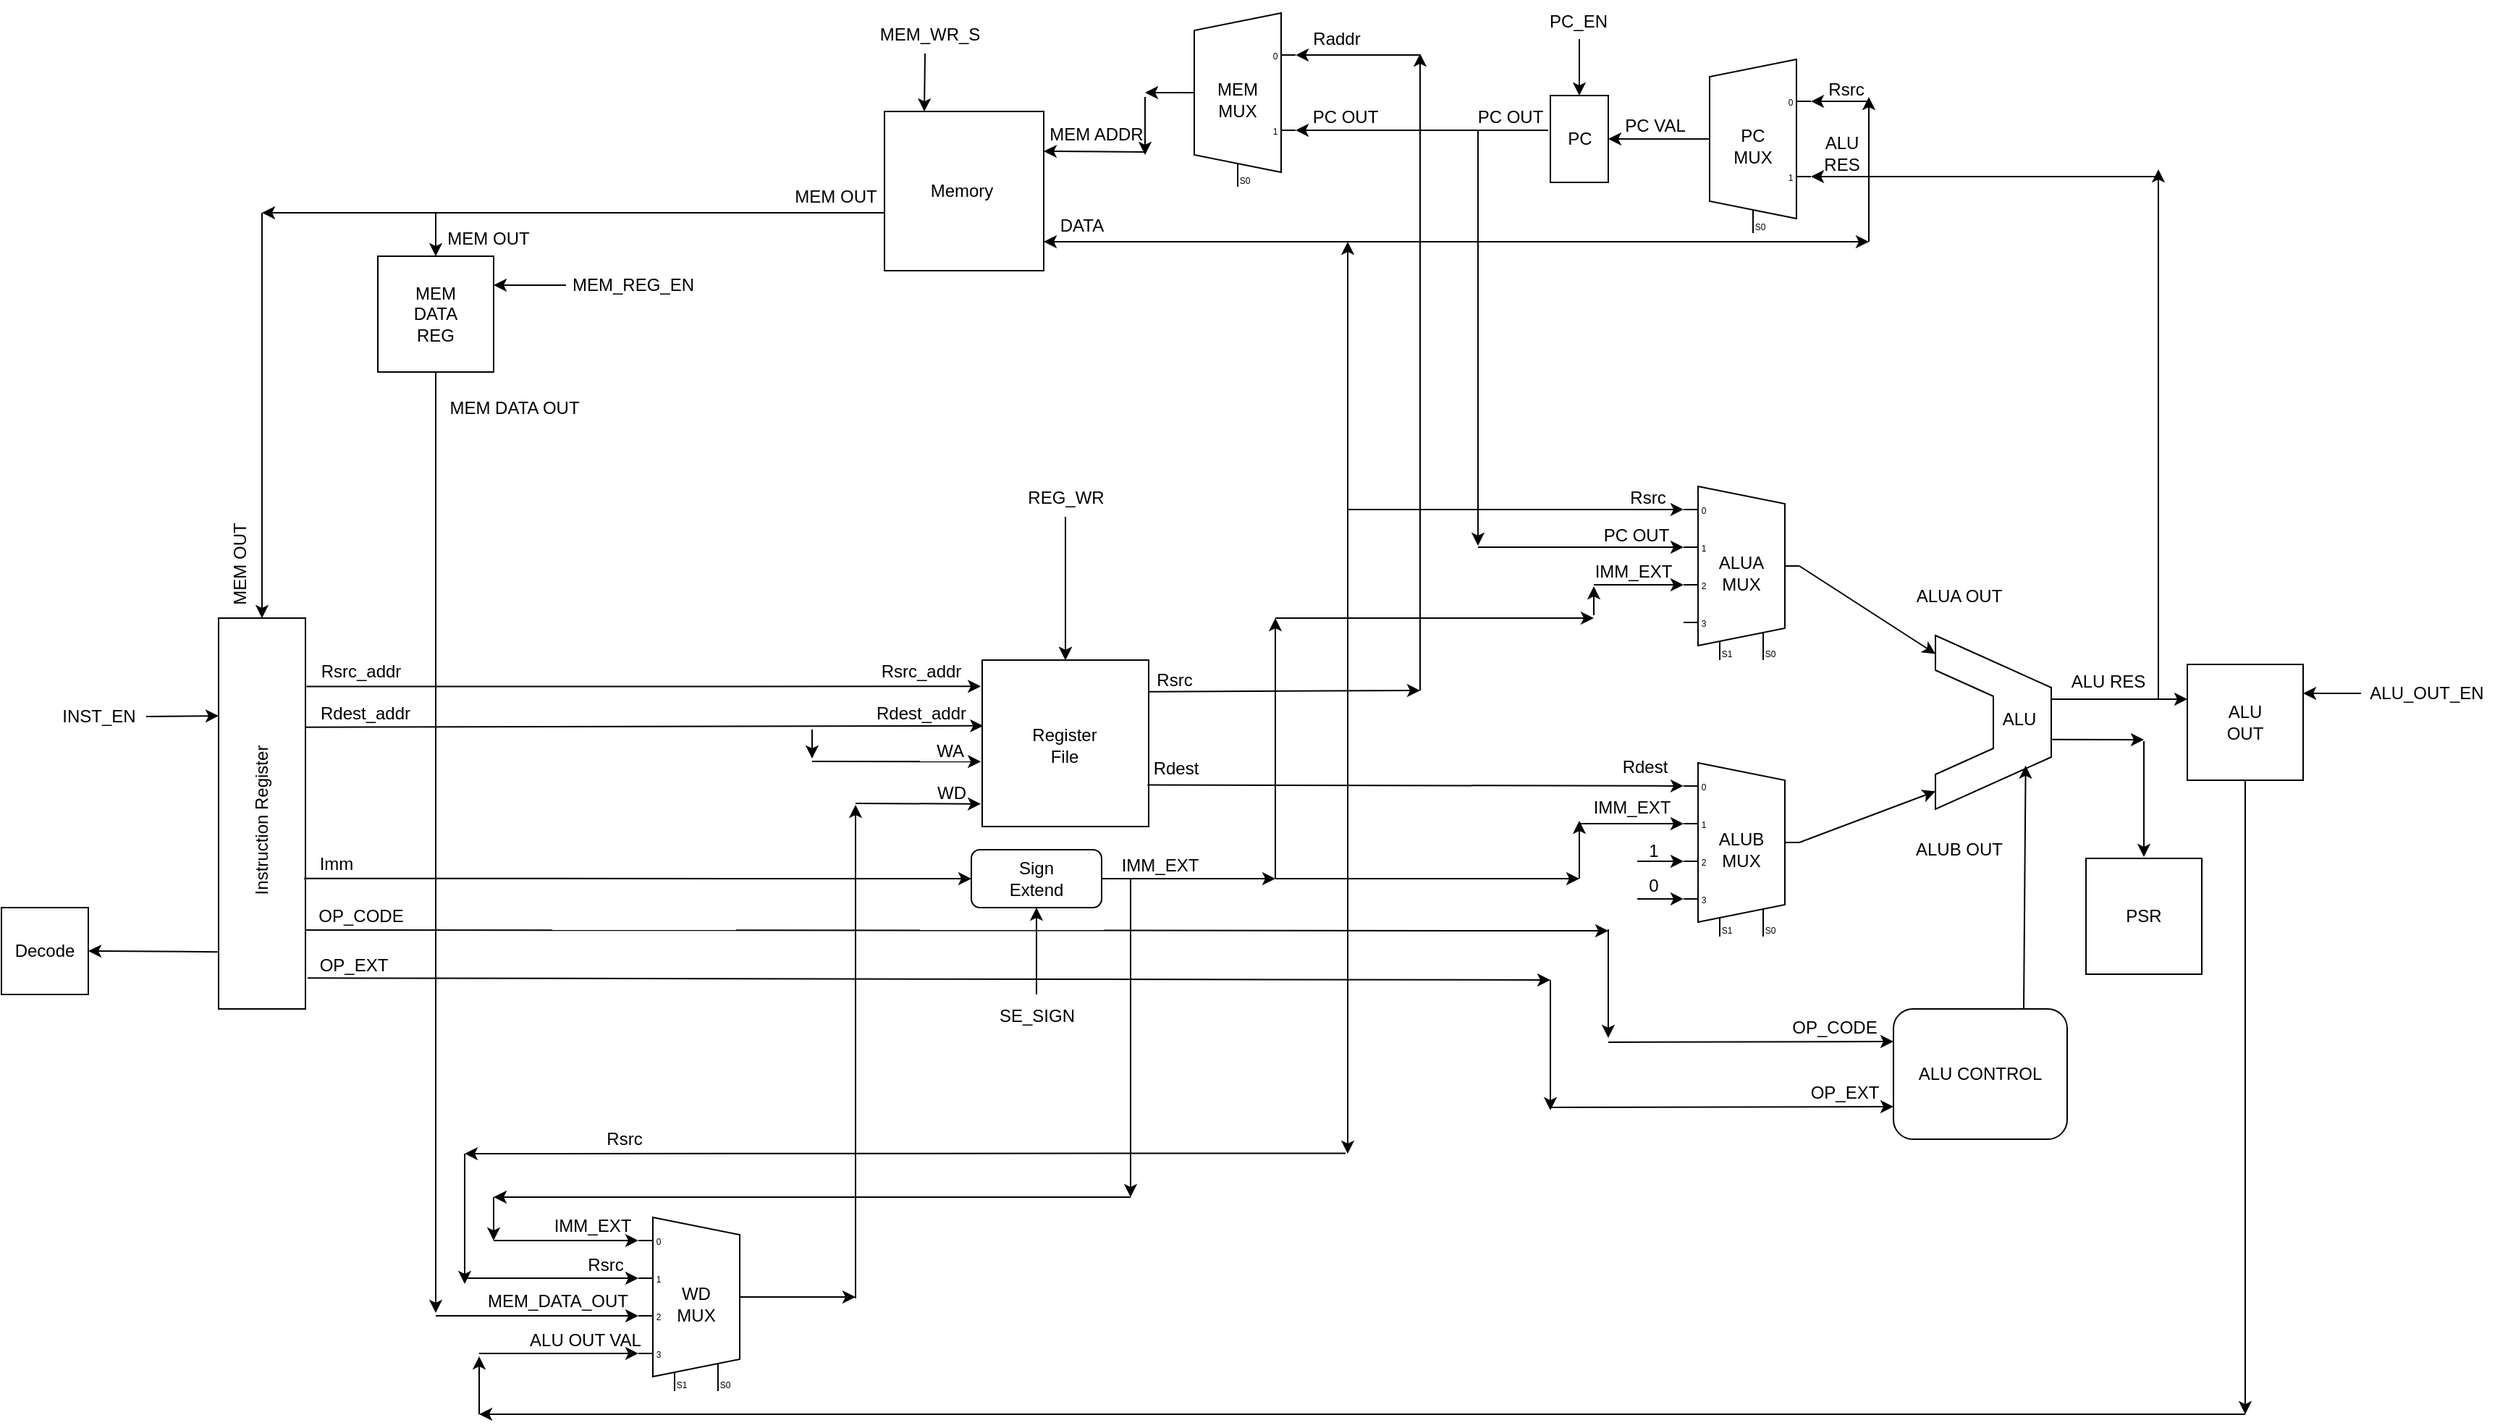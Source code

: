 <mxfile version="24.8.6">
  <diagram name="Page-1" id="LI1cqc4f5GoJ5b9z3YXY">
    <mxGraphModel dx="2140" dy="620" grid="1" gridSize="10" guides="1" tooltips="1" connect="1" arrows="1" fold="1" page="1" pageScale="1" pageWidth="850" pageHeight="1100" math="0" shadow="0">
      <root>
        <mxCell id="0" />
        <mxCell id="1" parent="0" />
        <mxCell id="9z99N92EfXgimf6kSds7-51" value="" style="group" parent="1" vertex="1" connectable="0">
          <mxGeometry x="1012" y="502" width="80" height="120" as="geometry" />
        </mxCell>
        <mxCell id="K2oi60XM3H0Ri219pjTM-1" value="" style="group" parent="9z99N92EfXgimf6kSds7-51" vertex="1" connectable="0">
          <mxGeometry x="44" width="80" height="120" as="geometry" />
        </mxCell>
        <mxCell id="9z99N92EfXgimf6kSds7-6" value="" style="shape=stencil(tZXRjoIwEEW/pq+bQsPq6wb1PyqOS2NtSdvV3b93oGCs0I0IJISkc7mHIb1DCcttySsgKS0J25A0TSjFO66vT2tuKyicL164EXwvwSvWGX2Cqzi4liFUCUa4WmVbQr/wmfpieaGVQojQygbKg44wLhR66a+Hta//C1YV8s/gwLRNNtXd68yPbAFqskSnIbPre95OZ6KGvSaL7NQ81ORNJsuxEgsxy/e8OH0b/aMOfVdUO2oDA8JdFlL6AYt9YMXruesJnXzWF/h/moawnVsK9eC+/wxaP5sKWI0FPGWMTvOvx9qz0P+ZTfOzsf7Q/sL+FVLbaHKwHgkPHguDmWs8vcQ2VX+ONIUb);whiteSpace=wrap;html=1;" parent="K2oi60XM3H0Ri219pjTM-1" vertex="1">
          <mxGeometry width="80" height="120" as="geometry" />
        </mxCell>
        <mxCell id="9z99N92EfXgimf6kSds7-7" value="ALU" style="text;strokeColor=none;align=center;fillColor=none;html=1;verticalAlign=middle;whiteSpace=wrap;rounded=0;" parent="K2oi60XM3H0Ri219pjTM-1" vertex="1">
          <mxGeometry x="43" y="43" width="30" height="30" as="geometry" />
        </mxCell>
        <mxCell id="9H-k_ZPfXgQ5hOs1PysZ-1" value="" style="whiteSpace=wrap;html=1;aspect=fixed;" parent="1" vertex="1">
          <mxGeometry x="330" y="140" width="110" height="110" as="geometry" />
        </mxCell>
        <mxCell id="9H-k_ZPfXgQ5hOs1PysZ-2" value="&lt;div&gt;Memory&lt;/div&gt;" style="text;html=1;align=center;verticalAlign=middle;resizable=0;points=[];autosize=1;strokeColor=none;fillColor=none;" parent="1" vertex="1">
          <mxGeometry x="347.5" y="180" width="70" height="30" as="geometry" />
        </mxCell>
        <mxCell id="9H-k_ZPfXgQ5hOs1PysZ-5" value="ALUA&lt;br&gt;MUX" style="shadow=0;dashed=0;align=center;html=1;strokeWidth=1;shape=mxgraph.electrical.abstract.mux2;whiteSpace=wrap;selectorPins=2;" parent="1" vertex="1">
          <mxGeometry x="882" y="399" width="80" height="120" as="geometry" />
        </mxCell>
        <mxCell id="9H-k_ZPfXgQ5hOs1PysZ-6" value="ALUB&lt;br&gt;&lt;div&gt;MUX&lt;/div&gt;" style="shadow=0;dashed=0;align=center;html=1;strokeWidth=1;shape=mxgraph.electrical.abstract.mux2;whiteSpace=wrap;selectorPins=2;" parent="1" vertex="1">
          <mxGeometry x="882" y="590" width="80" height="120" as="geometry" />
        </mxCell>
        <mxCell id="9H-k_ZPfXgQ5hOs1PysZ-8" value="" style="endArrow=classic;html=1;rounded=0;entryX=0;entryY=0.108;entryDx=0;entryDy=3;entryPerimeter=0;" parent="1" target="9H-k_ZPfXgQ5hOs1PysZ-5" edge="1">
          <mxGeometry width="50" height="50" relative="1" as="geometry">
            <mxPoint x="650" y="415" as="sourcePoint" />
            <mxPoint x="872" y="428" as="targetPoint" />
          </mxGeometry>
        </mxCell>
        <mxCell id="9H-k_ZPfXgQ5hOs1PysZ-9" value="" style="endArrow=classic;html=1;rounded=0;entryX=0;entryY=0.325;entryDx=0;entryDy=3;entryPerimeter=0;" parent="1" target="9H-k_ZPfXgQ5hOs1PysZ-5" edge="1">
          <mxGeometry width="50" height="50" relative="1" as="geometry">
            <mxPoint x="740" y="441" as="sourcePoint" />
            <mxPoint x="882" y="479" as="targetPoint" />
          </mxGeometry>
        </mxCell>
        <mxCell id="9H-k_ZPfXgQ5hOs1PysZ-18" value="" style="endArrow=classic;html=1;rounded=0;entryX=0;entryY=0.542;entryDx=0;entryDy=3;entryPerimeter=0;" parent="1" target="9H-k_ZPfXgQ5hOs1PysZ-6" edge="1">
          <mxGeometry width="50" height="50" relative="1" as="geometry">
            <mxPoint x="850" y="658" as="sourcePoint" />
            <mxPoint x="854" y="659.87" as="targetPoint" />
          </mxGeometry>
        </mxCell>
        <mxCell id="9H-k_ZPfXgQ5hOs1PysZ-19" value="Rsrc" style="text;html=1;align=center;verticalAlign=middle;resizable=0;points=[];autosize=1;strokeColor=none;fillColor=none;" parent="1" vertex="1">
          <mxGeometry x="832" y="392" width="50" height="30" as="geometry" />
        </mxCell>
        <mxCell id="9H-k_ZPfXgQ5hOs1PysZ-20" value="PC OUT" style="text;html=1;align=center;verticalAlign=middle;resizable=0;points=[];autosize=1;strokeColor=none;fillColor=none;" parent="1" vertex="1">
          <mxGeometry x="814" y="418" width="70" height="30" as="geometry" />
        </mxCell>
        <mxCell id="9H-k_ZPfXgQ5hOs1PysZ-23" value="1" style="text;html=1;align=center;verticalAlign=middle;resizable=0;points=[];autosize=1;strokeColor=none;fillColor=none;" parent="1" vertex="1">
          <mxGeometry x="846" y="636" width="30" height="30" as="geometry" />
        </mxCell>
        <mxCell id="9H-k_ZPfXgQ5hOs1PysZ-24" value="" style="endArrow=classic;html=1;rounded=0;exitX=1;exitY=0.5;exitDx=0;exitDy=-5;exitPerimeter=0;entryX=0;entryY=0.106;entryDx=0;entryDy=0;entryPerimeter=0;" parent="1" source="9H-k_ZPfXgQ5hOs1PysZ-5" target="9z99N92EfXgimf6kSds7-6" edge="1">
          <mxGeometry width="50" height="50" relative="1" as="geometry">
            <mxPoint x="1022" y="550" as="sourcePoint" />
            <mxPoint x="1072" y="500" as="targetPoint" />
          </mxGeometry>
        </mxCell>
        <mxCell id="9H-k_ZPfXgQ5hOs1PysZ-25" value="" style="endArrow=classic;html=1;rounded=0;exitX=1;exitY=0.5;exitDx=0;exitDy=-5;exitPerimeter=0;entryX=0;entryY=0.897;entryDx=0;entryDy=0;entryPerimeter=0;" parent="1" source="9H-k_ZPfXgQ5hOs1PysZ-6" target="9z99N92EfXgimf6kSds7-6" edge="1">
          <mxGeometry width="50" height="50" relative="1" as="geometry">
            <mxPoint x="1052" y="570" as="sourcePoint" />
            <mxPoint x="1102" y="520" as="targetPoint" />
          </mxGeometry>
        </mxCell>
        <mxCell id="9H-k_ZPfXgQ5hOs1PysZ-26" value="ALUA OUT" style="text;html=1;align=center;verticalAlign=middle;resizable=0;points=[];autosize=1;strokeColor=none;fillColor=none;rotation=0;" parent="1" vertex="1">
          <mxGeometry x="1032" y="460" width="80" height="30" as="geometry" />
        </mxCell>
        <mxCell id="9H-k_ZPfXgQ5hOs1PysZ-27" value="ALUB OUT" style="text;html=1;align=center;verticalAlign=middle;resizable=0;points=[];autosize=1;strokeColor=none;fillColor=none;rotation=0;" parent="1" vertex="1">
          <mxGeometry x="1032" y="635" width="80" height="30" as="geometry" />
        </mxCell>
        <mxCell id="9H-k_ZPfXgQ5hOs1PysZ-36" value="" style="endArrow=classic;html=1;rounded=0;exitX=1;exitY=0.5;exitDx=0;exitDy=0;entryX=0;entryY=0.5;entryDx=0;entryDy=0;" parent="1" edge="1">
          <mxGeometry width="50" height="50" relative="1" as="geometry">
            <mxPoint x="1136" y="546" as="sourcePoint" />
            <mxPoint x="1230" y="546" as="targetPoint" />
          </mxGeometry>
        </mxCell>
        <mxCell id="9H-k_ZPfXgQ5hOs1PysZ-43" value="" style="endArrow=classic;html=1;rounded=0;exitX=0;exitY=0.636;exitDx=0;exitDy=0;exitPerimeter=0;" parent="1" source="9H-k_ZPfXgQ5hOs1PysZ-1" edge="1">
          <mxGeometry width="50" height="50" relative="1" as="geometry">
            <mxPoint x="430" y="430" as="sourcePoint" />
            <mxPoint x="-100" y="210" as="targetPoint" />
          </mxGeometry>
        </mxCell>
        <mxCell id="9H-k_ZPfXgQ5hOs1PysZ-47" value="MEM OUT" style="text;html=1;align=center;verticalAlign=middle;resizable=0;points=[];autosize=1;strokeColor=none;fillColor=none;" parent="1" vertex="1">
          <mxGeometry x="256" y="184" width="80" height="30" as="geometry" />
        </mxCell>
        <mxCell id="9H-k_ZPfXgQ5hOs1PysZ-69" value="" style="endArrow=classic;html=1;rounded=0;entryX=1;entryY=0.5;entryDx=0;entryDy=0;" parent="1" edge="1">
          <mxGeometry width="50" height="50" relative="1" as="geometry">
            <mxPoint x="650" y="230" as="sourcePoint" />
            <mxPoint x="440" y="230" as="targetPoint" />
          </mxGeometry>
        </mxCell>
        <mxCell id="9H-k_ZPfXgQ5hOs1PysZ-71" value="&lt;div&gt;DATA&lt;/div&gt;" style="text;html=1;align=center;verticalAlign=middle;resizable=0;points=[];autosize=1;strokeColor=none;fillColor=none;" parent="1" vertex="1">
          <mxGeometry x="441" y="204" width="50" height="30" as="geometry" />
        </mxCell>
        <mxCell id="9H-k_ZPfXgQ5hOs1PysZ-72" value="" style="endArrow=classic;html=1;rounded=0;" parent="1" edge="1">
          <mxGeometry width="50" height="50" relative="1" as="geometry">
            <mxPoint x="700" y="540" as="sourcePoint" />
            <mxPoint x="700" y="100" as="targetPoint" />
          </mxGeometry>
        </mxCell>
        <mxCell id="9H-k_ZPfXgQ5hOs1PysZ-79" value="Rdest" style="text;html=1;align=center;verticalAlign=middle;resizable=0;points=[];autosize=1;strokeColor=none;fillColor=none;" parent="1" vertex="1">
          <mxGeometry x="830" y="578" width="50" height="30" as="geometry" />
        </mxCell>
        <mxCell id="9H-k_ZPfXgQ5hOs1PysZ-94" value="" style="endArrow=classic;html=1;rounded=0;" parent="1" edge="1">
          <mxGeometry width="50" height="50" relative="1" as="geometry">
            <mxPoint x="650" y="540" as="sourcePoint" />
            <mxPoint x="650" y="860" as="targetPoint" />
          </mxGeometry>
        </mxCell>
        <mxCell id="9H-k_ZPfXgQ5hOs1PysZ-99" value="" style="endArrow=classic;html=1;rounded=0;" parent="1" edge="1">
          <mxGeometry width="50" height="50" relative="1" as="geometry">
            <mxPoint x="600" y="670" as="sourcePoint" />
            <mxPoint x="600" y="490" as="targetPoint" />
          </mxGeometry>
        </mxCell>
        <mxCell id="9H-k_ZPfXgQ5hOs1PysZ-101" value="IMM_EXT" style="text;html=1;align=center;verticalAlign=middle;resizable=0;points=[];autosize=1;strokeColor=none;fillColor=none;" parent="1" vertex="1">
          <mxGeometry x="807" y="443" width="80" height="30" as="geometry" />
        </mxCell>
        <mxCell id="9H-k_ZPfXgQ5hOs1PysZ-110" value="&lt;div&gt;WD&lt;/div&gt;MUX" style="shadow=0;dashed=0;align=center;html=1;strokeWidth=1;shape=mxgraph.electrical.abstract.mux2;whiteSpace=wrap;selectorPins=2;" parent="1" vertex="1">
          <mxGeometry x="160" y="904" width="80" height="120" as="geometry" />
        </mxCell>
        <mxCell id="9H-k_ZPfXgQ5hOs1PysZ-111" value="" style="whiteSpace=wrap;html=1;aspect=fixed;" parent="1" vertex="1">
          <mxGeometry x="397.5" y="519" width="115" height="115" as="geometry" />
        </mxCell>
        <mxCell id="9H-k_ZPfXgQ5hOs1PysZ-112" value="" style="endArrow=classic;html=1;rounded=0;entryX=-0.008;entryY=0.864;entryDx=0;entryDy=0;entryPerimeter=0;" parent="1" target="9H-k_ZPfXgQ5hOs1PysZ-111" edge="1">
          <mxGeometry width="50" height="50" relative="1" as="geometry">
            <mxPoint x="310" y="618" as="sourcePoint" />
            <mxPoint x="381" y="629.25" as="targetPoint" />
          </mxGeometry>
        </mxCell>
        <mxCell id="9H-k_ZPfXgQ5hOs1PysZ-113" value="" style="endArrow=classic;html=1;rounded=0;entryX=-0.008;entryY=0.158;entryDx=0;entryDy=0;entryPerimeter=0;exitX=1.011;exitY=0.175;exitDx=0;exitDy=0;exitPerimeter=0;" parent="1" source="9H-k_ZPfXgQ5hOs1PysZ-139" target="9H-k_ZPfXgQ5hOs1PysZ-111" edge="1">
          <mxGeometry width="50" height="50" relative="1" as="geometry">
            <mxPoint x="310" y="537" as="sourcePoint" />
            <mxPoint x="390" y="537.81" as="targetPoint" />
          </mxGeometry>
        </mxCell>
        <mxCell id="9H-k_ZPfXgQ5hOs1PysZ-114" value="" style="endArrow=classic;html=1;rounded=0;entryX=0.006;entryY=0.395;entryDx=0;entryDy=0;entryPerimeter=0;exitX=0.996;exitY=0.279;exitDx=0;exitDy=0;exitPerimeter=0;" parent="1" source="9H-k_ZPfXgQ5hOs1PysZ-139" target="9H-k_ZPfXgQ5hOs1PysZ-111" edge="1">
          <mxGeometry width="50" height="50" relative="1" as="geometry">
            <mxPoint x="309.5" y="564" as="sourcePoint" />
            <mxPoint x="397.5" y="564" as="targetPoint" />
          </mxGeometry>
        </mxCell>
        <mxCell id="9H-k_ZPfXgQ5hOs1PysZ-115" value="" style="endArrow=classic;html=1;rounded=0;entryX=-0.008;entryY=0.61;entryDx=0;entryDy=0;entryPerimeter=0;" parent="1" target="9H-k_ZPfXgQ5hOs1PysZ-111" edge="1">
          <mxGeometry width="50" height="50" relative="1" as="geometry">
            <mxPoint x="280" y="589" as="sourcePoint" />
            <mxPoint x="390" y="582.81" as="targetPoint" />
          </mxGeometry>
        </mxCell>
        <mxCell id="9H-k_ZPfXgQ5hOs1PysZ-116" value="Register&lt;br&gt;File" style="text;html=1;align=center;verticalAlign=middle;resizable=0;points=[];autosize=1;strokeColor=none;fillColor=none;" parent="1" vertex="1">
          <mxGeometry x="418.5" y="557.5" width="70" height="40" as="geometry" />
        </mxCell>
        <mxCell id="9H-k_ZPfXgQ5hOs1PysZ-119" value="WD" style="text;html=1;align=center;verticalAlign=middle;resizable=0;points=[];autosize=1;strokeColor=none;fillColor=none;" parent="1" vertex="1">
          <mxGeometry x="355.5" y="595.5" width="40" height="30" as="geometry" />
        </mxCell>
        <mxCell id="9H-k_ZPfXgQ5hOs1PysZ-121" value="WA" style="text;html=1;align=center;verticalAlign=middle;resizable=0;points=[];autosize=1;strokeColor=none;fillColor=none;" parent="1" vertex="1">
          <mxGeometry x="355" y="567" width="40" height="30" as="geometry" />
        </mxCell>
        <mxCell id="9H-k_ZPfXgQ5hOs1PysZ-122" value="" style="endArrow=classic;html=1;rounded=0;" parent="1" edge="1">
          <mxGeometry width="50" height="50" relative="1" as="geometry">
            <mxPoint x="310" y="960" as="sourcePoint" />
            <mxPoint x="310" y="619" as="targetPoint" />
          </mxGeometry>
        </mxCell>
        <mxCell id="9H-k_ZPfXgQ5hOs1PysZ-124" value="" style="endArrow=classic;html=1;rounded=0;exitX=1;exitY=0.5;exitDx=0;exitDy=-5;exitPerimeter=0;" parent="1" source="9H-k_ZPfXgQ5hOs1PysZ-110" edge="1">
          <mxGeometry width="50" height="50" relative="1" as="geometry">
            <mxPoint x="360" y="949" as="sourcePoint" />
            <mxPoint x="310" y="959" as="targetPoint" />
          </mxGeometry>
        </mxCell>
        <mxCell id="9H-k_ZPfXgQ5hOs1PysZ-129" value="" style="endArrow=classic;html=1;rounded=0;entryX=0;entryY=0.108;entryDx=0;entryDy=3;entryPerimeter=0;" parent="1" target="9H-k_ZPfXgQ5hOs1PysZ-110" edge="1">
          <mxGeometry width="50" height="50" relative="1" as="geometry">
            <mxPoint x="60" y="920" as="sourcePoint" />
            <mxPoint x="160" y="920" as="targetPoint" />
          </mxGeometry>
        </mxCell>
        <mxCell id="9H-k_ZPfXgQ5hOs1PysZ-130" value="" style="endArrow=classic;html=1;rounded=0;entryX=0;entryY=0.325;entryDx=0;entryDy=3;entryPerimeter=0;" parent="1" target="9H-k_ZPfXgQ5hOs1PysZ-110" edge="1">
          <mxGeometry width="50" height="50" relative="1" as="geometry">
            <mxPoint x="40" y="946" as="sourcePoint" />
            <mxPoint x="160" y="946.0" as="targetPoint" />
          </mxGeometry>
        </mxCell>
        <mxCell id="9H-k_ZPfXgQ5hOs1PysZ-132" value="IMM_EXT" style="text;html=1;align=center;verticalAlign=middle;resizable=0;points=[];autosize=1;strokeColor=none;fillColor=none;" parent="1" vertex="1">
          <mxGeometry x="88" y="895" width="80" height="30" as="geometry" />
        </mxCell>
        <mxCell id="9H-k_ZPfXgQ5hOs1PysZ-133" value="&lt;div&gt;Rsrc&lt;br&gt;&lt;/div&gt;" style="text;html=1;align=center;verticalAlign=middle;resizable=0;points=[];autosize=1;strokeColor=none;fillColor=none;" parent="1" vertex="1">
          <mxGeometry x="112" y="922" width="50" height="30" as="geometry" />
        </mxCell>
        <mxCell id="9H-k_ZPfXgQ5hOs1PysZ-136" value="" style="endArrow=classic;html=1;rounded=0;entryX=0;entryY=0.542;entryDx=0;entryDy=3;entryPerimeter=0;" parent="1" target="9H-k_ZPfXgQ5hOs1PysZ-110" edge="1">
          <mxGeometry width="50" height="50" relative="1" as="geometry">
            <mxPoint x="20" y="972" as="sourcePoint" />
            <mxPoint x="157" y="970" as="targetPoint" />
          </mxGeometry>
        </mxCell>
        <mxCell id="9H-k_ZPfXgQ5hOs1PysZ-137" value="MEM_DATA_OUT" style="text;html=1;align=center;verticalAlign=middle;resizable=0;points=[];autosize=1;strokeColor=none;fillColor=none;" parent="1" vertex="1">
          <mxGeometry x="44" y="947" width="120" height="30" as="geometry" />
        </mxCell>
        <mxCell id="9H-k_ZPfXgQ5hOs1PysZ-139" value="" style="rounded=0;whiteSpace=wrap;html=1;" parent="1" vertex="1">
          <mxGeometry x="-130" y="490" width="60" height="270" as="geometry" />
        </mxCell>
        <mxCell id="9H-k_ZPfXgQ5hOs1PysZ-141" value="&lt;div&gt;Imm&lt;/div&gt;" style="text;html=1;align=center;verticalAlign=middle;resizable=0;points=[];autosize=1;strokeColor=none;fillColor=none;" parent="1" vertex="1">
          <mxGeometry x="-74" y="645" width="50" height="30" as="geometry" />
        </mxCell>
        <mxCell id="9H-k_ZPfXgQ5hOs1PysZ-142" value="Rsrc_addr" style="text;html=1;align=center;verticalAlign=middle;resizable=0;points=[];autosize=1;strokeColor=none;fillColor=none;" parent="1" vertex="1">
          <mxGeometry x="315" y="512" width="80" height="30" as="geometry" />
        </mxCell>
        <mxCell id="9H-k_ZPfXgQ5hOs1PysZ-143" value="Rdest_addr" style="text;html=1;align=center;verticalAlign=middle;resizable=0;points=[];autosize=1;strokeColor=none;fillColor=none;" parent="1" vertex="1">
          <mxGeometry x="310" y="541" width="90" height="30" as="geometry" />
        </mxCell>
        <mxCell id="9H-k_ZPfXgQ5hOs1PysZ-144" value="Instruction Register" style="text;html=1;align=center;verticalAlign=middle;resizable=0;points=[];autosize=1;strokeColor=none;fillColor=none;rotation=-90;" parent="1" vertex="1">
          <mxGeometry x="-165" y="615" width="130" height="30" as="geometry" />
        </mxCell>
        <mxCell id="9H-k_ZPfXgQ5hOs1PysZ-145" value="Rsrc_addr" style="text;html=1;align=center;verticalAlign=middle;resizable=0;points=[];autosize=1;strokeColor=none;fillColor=none;" parent="1" vertex="1">
          <mxGeometry x="-72" y="512" width="80" height="30" as="geometry" />
        </mxCell>
        <mxCell id="9H-k_ZPfXgQ5hOs1PysZ-146" value="Rdest_addr" style="text;html=1;align=center;verticalAlign=middle;resizable=0;points=[];autosize=1;strokeColor=none;fillColor=none;" parent="1" vertex="1">
          <mxGeometry x="-74" y="541" width="90" height="30" as="geometry" />
        </mxCell>
        <mxCell id="9H-k_ZPfXgQ5hOs1PysZ-147" value="" style="endArrow=classic;html=1;rounded=0;exitX=1.002;exitY=0.19;exitDx=0;exitDy=0;exitPerimeter=0;" parent="1" source="9H-k_ZPfXgQ5hOs1PysZ-111" edge="1">
          <mxGeometry width="50" height="50" relative="1" as="geometry">
            <mxPoint x="610" y="600" as="sourcePoint" />
            <mxPoint x="700" y="540" as="targetPoint" />
          </mxGeometry>
        </mxCell>
        <mxCell id="9H-k_ZPfXgQ5hOs1PysZ-148" value="Rsrc" style="text;html=1;align=center;verticalAlign=middle;resizable=0;points=[];autosize=1;strokeColor=none;fillColor=none;" parent="1" vertex="1">
          <mxGeometry x="505" y="518" width="50" height="30" as="geometry" />
        </mxCell>
        <mxCell id="9H-k_ZPfXgQ5hOs1PysZ-149" value="" style="endArrow=classic;html=1;rounded=0;exitX=0.993;exitY=0.698;exitDx=0;exitDy=0;exitPerimeter=0;entryX=0;entryY=0.108;entryDx=0;entryDy=3;entryPerimeter=0;" parent="1" edge="1" target="9H-k_ZPfXgQ5hOs1PysZ-6">
          <mxGeometry width="50" height="50" relative="1" as="geometry">
            <mxPoint x="511.695" y="605.27" as="sourcePoint" />
            <mxPoint x="770" y="606" as="targetPoint" />
          </mxGeometry>
        </mxCell>
        <mxCell id="9H-k_ZPfXgQ5hOs1PysZ-150" value="Rdest" style="text;html=1;align=center;verticalAlign=middle;resizable=0;points=[];autosize=1;strokeColor=none;fillColor=none;" parent="1" vertex="1">
          <mxGeometry x="506" y="579" width="50" height="30" as="geometry" />
        </mxCell>
        <mxCell id="9H-k_ZPfXgQ5hOs1PysZ-151" value="Decode" style="rounded=0;whiteSpace=wrap;html=1;" parent="1" vertex="1">
          <mxGeometry x="-280" y="690" width="60" height="60" as="geometry" />
        </mxCell>
        <mxCell id="9H-k_ZPfXgQ5hOs1PysZ-152" value="" style="endArrow=classic;html=1;rounded=0;entryX=1;entryY=0.5;entryDx=0;entryDy=0;exitX=-0.01;exitY=0.854;exitDx=0;exitDy=0;exitPerimeter=0;" parent="1" source="9H-k_ZPfXgQ5hOs1PysZ-139" target="9H-k_ZPfXgQ5hOs1PysZ-151" edge="1">
          <mxGeometry width="50" height="50" relative="1" as="geometry">
            <mxPoint x="-110" y="770" as="sourcePoint" />
            <mxPoint x="-60" y="720" as="targetPoint" />
          </mxGeometry>
        </mxCell>
        <mxCell id="9H-k_ZPfXgQ5hOs1PysZ-153" value="" style="endArrow=classic;html=1;rounded=0;entryX=0.5;entryY=0;entryDx=0;entryDy=0;" parent="1" target="9H-k_ZPfXgQ5hOs1PysZ-139" edge="1">
          <mxGeometry width="50" height="50" relative="1" as="geometry">
            <mxPoint x="-100" y="210" as="sourcePoint" />
            <mxPoint x="210" y="440" as="targetPoint" />
          </mxGeometry>
        </mxCell>
        <mxCell id="9H-k_ZPfXgQ5hOs1PysZ-154" value="&lt;div&gt;MEM OUT&lt;/div&gt;" style="text;html=1;align=center;verticalAlign=middle;resizable=0;points=[];autosize=1;strokeColor=none;fillColor=none;rotation=-90;" parent="1" vertex="1">
          <mxGeometry x="-155" y="438" width="80" height="30" as="geometry" />
        </mxCell>
        <mxCell id="9H-k_ZPfXgQ5hOs1PysZ-156" value="" style="endArrow=classic;html=1;rounded=0;exitX=-0.007;exitY=0.19;exitDx=0;exitDy=0;exitPerimeter=0;" parent="1" edge="1">
          <mxGeometry width="50" height="50" relative="1" as="geometry">
            <mxPoint x="648.51" y="859.7" as="sourcePoint" />
            <mxPoint x="40" y="860" as="targetPoint" />
          </mxGeometry>
        </mxCell>
        <mxCell id="9H-k_ZPfXgQ5hOs1PysZ-157" value="Rsrc" style="text;html=1;align=center;verticalAlign=middle;resizable=0;points=[];autosize=1;strokeColor=none;fillColor=none;" parent="1" vertex="1">
          <mxGeometry x="125" y="835" width="50" height="30" as="geometry" />
        </mxCell>
        <mxCell id="9H-k_ZPfXgQ5hOs1PysZ-161" value="" style="endArrow=classic;html=1;rounded=0;" parent="1" edge="1">
          <mxGeometry width="50" height="50" relative="1" as="geometry">
            <mxPoint x="40" y="860" as="sourcePoint" />
            <mxPoint x="40" y="950" as="targetPoint" />
          </mxGeometry>
        </mxCell>
        <mxCell id="9H-k_ZPfXgQ5hOs1PysZ-164" value="" style="endArrow=classic;html=1;rounded=0;exitX=0.5;exitY=1;exitDx=0;exitDy=0;" parent="1" source="jaoWo7aulWXdVMt2YJ6s-26" edge="1">
          <mxGeometry width="50" height="50" relative="1" as="geometry">
            <mxPoint x="20" y="320" as="sourcePoint" />
            <mxPoint x="20" y="970" as="targetPoint" />
          </mxGeometry>
        </mxCell>
        <mxCell id="YOEN7R9wZq0KIIL8G6Gs-3" value="" style="endArrow=classic;html=1;rounded=0;" parent="1" edge="1">
          <mxGeometry width="50" height="50" relative="1" as="geometry">
            <mxPoint x="1270" y="1040" as="sourcePoint" />
            <mxPoint x="50" y="1040" as="targetPoint" />
          </mxGeometry>
        </mxCell>
        <mxCell id="YOEN7R9wZq0KIIL8G6Gs-5" value="" style="endArrow=classic;html=1;rounded=0;entryX=0;entryY=0.758;entryDx=0;entryDy=3;entryPerimeter=0;" parent="1" target="9H-k_ZPfXgQ5hOs1PysZ-110" edge="1">
          <mxGeometry width="50" height="50" relative="1" as="geometry">
            <mxPoint x="50" y="998" as="sourcePoint" />
            <mxPoint x="260" y="960" as="targetPoint" />
          </mxGeometry>
        </mxCell>
        <mxCell id="YOEN7R9wZq0KIIL8G6Gs-6" value="ALU OUT VAL" style="text;html=1;align=center;verticalAlign=middle;resizable=0;points=[];autosize=1;strokeColor=none;fillColor=none;" parent="1" vertex="1">
          <mxGeometry x="73" y="974" width="100" height="30" as="geometry" />
        </mxCell>
        <mxCell id="YOEN7R9wZq0KIIL8G6Gs-7" value="" style="endArrow=classic;html=1;rounded=0;" parent="1" edge="1">
          <mxGeometry width="50" height="50" relative="1" as="geometry">
            <mxPoint x="50" y="1040" as="sourcePoint" />
            <mxPoint x="50" y="1000" as="targetPoint" />
          </mxGeometry>
        </mxCell>
        <mxCell id="YOEN7R9wZq0KIIL8G6Gs-10" value="" style="endArrow=classic;html=1;rounded=0;entryX=0;entryY=0.542;entryDx=0;entryDy=3;entryPerimeter=0;" parent="1" target="9H-k_ZPfXgQ5hOs1PysZ-5" edge="1">
          <mxGeometry width="50" height="50" relative="1" as="geometry">
            <mxPoint x="820" y="467" as="sourcePoint" />
            <mxPoint x="830" y="430" as="targetPoint" />
          </mxGeometry>
        </mxCell>
        <mxCell id="YOEN7R9wZq0KIIL8G6Gs-12" value="" style="endArrow=classic;html=1;rounded=0;" parent="1" edge="1">
          <mxGeometry width="50" height="50" relative="1" as="geometry">
            <mxPoint x="600" y="490" as="sourcePoint" />
            <mxPoint x="820" y="490" as="targetPoint" />
          </mxGeometry>
        </mxCell>
        <mxCell id="YOEN7R9wZq0KIIL8G6Gs-14" value="" style="endArrow=classic;html=1;rounded=0;" parent="1" edge="1">
          <mxGeometry width="50" height="50" relative="1" as="geometry">
            <mxPoint x="820" y="488" as="sourcePoint" />
            <mxPoint x="820" y="468" as="targetPoint" />
          </mxGeometry>
        </mxCell>
        <mxCell id="YOEN7R9wZq0KIIL8G6Gs-17" value="" style="endArrow=classic;html=1;rounded=0;exitX=0.983;exitY=0.666;exitDx=0;exitDy=0;exitPerimeter=0;entryX=0;entryY=0.5;entryDx=0;entryDy=0;" parent="1" source="9H-k_ZPfXgQ5hOs1PysZ-139" target="jaoWo7aulWXdVMt2YJ6s-38" edge="1">
          <mxGeometry width="50" height="50" relative="1" as="geometry">
            <mxPoint x="451.0" y="670.0" as="sourcePoint" />
            <mxPoint x="360" y="670" as="targetPoint" />
          </mxGeometry>
        </mxCell>
        <mxCell id="YOEN7R9wZq0KIIL8G6Gs-19" value="" style="endArrow=classic;html=1;rounded=0;" parent="1" edge="1">
          <mxGeometry width="50" height="50" relative="1" as="geometry">
            <mxPoint x="60" y="890" as="sourcePoint" />
            <mxPoint x="60" y="920" as="targetPoint" />
          </mxGeometry>
        </mxCell>
        <mxCell id="YOEN7R9wZq0KIIL8G6Gs-20" value="" style="endArrow=classic;html=1;rounded=0;" parent="1" edge="1">
          <mxGeometry width="50" height="50" relative="1" as="geometry">
            <mxPoint x="500" y="890" as="sourcePoint" />
            <mxPoint x="60" y="890" as="targetPoint" />
          </mxGeometry>
        </mxCell>
        <mxCell id="YOEN7R9wZq0KIIL8G6Gs-21" value="" style="endArrow=classic;html=1;rounded=0;" parent="1" edge="1">
          <mxGeometry width="50" height="50" relative="1" as="geometry">
            <mxPoint x="500" y="670" as="sourcePoint" />
            <mxPoint x="500" y="890" as="targetPoint" />
          </mxGeometry>
        </mxCell>
        <mxCell id="YOEN7R9wZq0KIIL8G6Gs-22" value="MEM&lt;br&gt;MUX" style="shadow=0;dashed=0;align=center;html=1;strokeWidth=1;shape=mxgraph.electrical.abstract.mux2;operation=demux;whiteSpace=wrap;" parent="1" vertex="1">
          <mxGeometry x="534" y="72" width="80" height="120" as="geometry" />
        </mxCell>
        <mxCell id="YOEN7R9wZq0KIIL8G6Gs-23" value="" style="endArrow=classic;html=1;rounded=0;entryX=1;entryY=0.217;entryDx=0;entryDy=3;entryPerimeter=0;" parent="1" target="YOEN7R9wZq0KIIL8G6Gs-22" edge="1">
          <mxGeometry width="50" height="50" relative="1" as="geometry">
            <mxPoint x="700" y="101" as="sourcePoint" />
            <mxPoint x="626" y="29" as="targetPoint" />
          </mxGeometry>
        </mxCell>
        <mxCell id="YOEN7R9wZq0KIIL8G6Gs-24" value="" style="endArrow=classic;html=1;rounded=0;entryX=1;entryY=0.65;entryDx=0;entryDy=3;entryPerimeter=0;exitX=-0.039;exitY=0.3;exitDx=0;exitDy=0;exitPerimeter=0;" parent="1" source="YOEN7R9wZq0KIIL8G6Gs-42" target="YOEN7R9wZq0KIIL8G6Gs-22" edge="1">
          <mxGeometry width="50" height="50" relative="1" as="geometry">
            <mxPoint x="770" y="153" as="sourcePoint" />
            <mxPoint x="620" y="79" as="targetPoint" />
          </mxGeometry>
        </mxCell>
        <mxCell id="YOEN7R9wZq0KIIL8G6Gs-25" value="Raddr" style="text;html=1;align=center;verticalAlign=middle;resizable=0;points=[];autosize=1;strokeColor=none;fillColor=none;" parent="1" vertex="1">
          <mxGeometry x="612" y="75" width="60" height="30" as="geometry" />
        </mxCell>
        <mxCell id="YOEN7R9wZq0KIIL8G6Gs-26" value="PC OUT" style="text;html=1;align=center;verticalAlign=middle;resizable=0;points=[];autosize=1;strokeColor=none;fillColor=none;" parent="1" vertex="1">
          <mxGeometry x="613" y="129" width="70" height="30" as="geometry" />
        </mxCell>
        <mxCell id="YOEN7R9wZq0KIIL8G6Gs-39" value="PC&lt;br&gt;MUX" style="shadow=0;dashed=0;align=center;html=1;strokeWidth=1;shape=mxgraph.electrical.abstract.mux2;operation=demux;whiteSpace=wrap;" parent="1" vertex="1">
          <mxGeometry x="890" y="104" width="80" height="120" as="geometry" />
        </mxCell>
        <mxCell id="YOEN7R9wZq0KIIL8G6Gs-40" value="" style="group" parent="1" vertex="1" connectable="0">
          <mxGeometry x="790" y="129" width="40" height="60" as="geometry" />
        </mxCell>
        <mxCell id="YOEN7R9wZq0KIIL8G6Gs-41" value="" style="rounded=0;whiteSpace=wrap;html=1;" parent="YOEN7R9wZq0KIIL8G6Gs-40" vertex="1">
          <mxGeometry width="40" height="60" as="geometry" />
        </mxCell>
        <mxCell id="YOEN7R9wZq0KIIL8G6Gs-42" value="PC" style="text;html=1;align=center;verticalAlign=middle;resizable=0;points=[];autosize=1;strokeColor=none;fillColor=none;" parent="YOEN7R9wZq0KIIL8G6Gs-40" vertex="1">
          <mxGeometry y="15" width="40" height="30" as="geometry" />
        </mxCell>
        <mxCell id="YOEN7R9wZq0KIIL8G6Gs-43" value="" style="endArrow=classic;html=1;rounded=0;entryX=1;entryY=0.5;entryDx=0;entryDy=0;exitX=0;exitY=0.458;exitDx=0;exitDy=0;exitPerimeter=0;" parent="1" source="YOEN7R9wZq0KIIL8G6Gs-39" target="YOEN7R9wZq0KIIL8G6Gs-41" edge="1">
          <mxGeometry width="50" height="50" relative="1" as="geometry">
            <mxPoint x="670" y="249" as="sourcePoint" />
            <mxPoint x="720" y="199" as="targetPoint" />
          </mxGeometry>
        </mxCell>
        <mxCell id="YOEN7R9wZq0KIIL8G6Gs-44" value="PC VAL" style="text;html=1;align=center;verticalAlign=middle;resizable=0;points=[];autosize=1;strokeColor=none;fillColor=none;" parent="1" vertex="1">
          <mxGeometry x="827" y="135" width="70" height="30" as="geometry" />
        </mxCell>
        <mxCell id="YOEN7R9wZq0KIIL8G6Gs-45" value="PC OUT" style="text;html=1;align=center;verticalAlign=middle;resizable=0;points=[];autosize=1;strokeColor=none;fillColor=none;" parent="1" vertex="1">
          <mxGeometry x="727" y="129" width="70" height="30" as="geometry" />
        </mxCell>
        <mxCell id="YOEN7R9wZq0KIIL8G6Gs-46" value="" style="endArrow=classic;html=1;rounded=0;entryX=1;entryY=0.25;entryDx=0;entryDy=0;" parent="1" target="9H-k_ZPfXgQ5hOs1PysZ-1" edge="1">
          <mxGeometry width="50" height="50" relative="1" as="geometry">
            <mxPoint x="510" y="168" as="sourcePoint" />
            <mxPoint x="580" y="250" as="targetPoint" />
          </mxGeometry>
        </mxCell>
        <mxCell id="YOEN7R9wZq0KIIL8G6Gs-47" value="" style="endArrow=classic;html=1;rounded=0;" parent="1" edge="1">
          <mxGeometry width="50" height="50" relative="1" as="geometry">
            <mxPoint x="510" y="130" as="sourcePoint" />
            <mxPoint x="510" y="170" as="targetPoint" />
          </mxGeometry>
        </mxCell>
        <mxCell id="YOEN7R9wZq0KIIL8G6Gs-48" value="" style="endArrow=classic;html=1;rounded=0;exitX=0;exitY=0.458;exitDx=0;exitDy=0;exitPerimeter=0;" parent="1" source="YOEN7R9wZq0KIIL8G6Gs-22" edge="1">
          <mxGeometry width="50" height="50" relative="1" as="geometry">
            <mxPoint x="538" y="138" as="sourcePoint" />
            <mxPoint x="510" y="127" as="targetPoint" />
          </mxGeometry>
        </mxCell>
        <mxCell id="YOEN7R9wZq0KIIL8G6Gs-49" value="MEM ADDR" style="text;html=1;align=center;verticalAlign=middle;resizable=0;points=[];autosize=1;strokeColor=none;fillColor=none;" parent="1" vertex="1">
          <mxGeometry x="431" y="141" width="90" height="30" as="geometry" />
        </mxCell>
        <mxCell id="YOEN7R9wZq0KIIL8G6Gs-50" value="" style="endArrow=classic;html=1;rounded=0;" parent="1" edge="1">
          <mxGeometry width="50" height="50" relative="1" as="geometry">
            <mxPoint x="650" y="230" as="sourcePoint" />
            <mxPoint x="1010" y="230" as="targetPoint" />
          </mxGeometry>
        </mxCell>
        <mxCell id="YOEN7R9wZq0KIIL8G6Gs-51" value="" style="endArrow=classic;html=1;rounded=0;" parent="1" edge="1">
          <mxGeometry width="50" height="50" relative="1" as="geometry">
            <mxPoint x="1010" y="230" as="sourcePoint" />
            <mxPoint x="1010" y="130" as="targetPoint" />
          </mxGeometry>
        </mxCell>
        <mxCell id="YOEN7R9wZq0KIIL8G6Gs-52" value="" style="endArrow=classic;html=1;rounded=0;entryX=1;entryY=0.217;entryDx=0;entryDy=3;entryPerimeter=0;" parent="1" target="YOEN7R9wZq0KIIL8G6Gs-39" edge="1">
          <mxGeometry width="50" height="50" relative="1" as="geometry">
            <mxPoint x="1010" y="133" as="sourcePoint" />
            <mxPoint x="960" y="130" as="targetPoint" />
          </mxGeometry>
        </mxCell>
        <mxCell id="YOEN7R9wZq0KIIL8G6Gs-53" value="Rsrc" style="text;html=1;align=center;verticalAlign=middle;resizable=0;points=[];autosize=1;strokeColor=none;fillColor=none;" parent="1" vertex="1">
          <mxGeometry x="969" y="110" width="50" height="30" as="geometry" />
        </mxCell>
        <mxCell id="YOEN7R9wZq0KIIL8G6Gs-54" value="" style="endArrow=classic;html=1;rounded=0;entryX=1;entryY=0.65;entryDx=0;entryDy=3;entryPerimeter=0;" parent="1" target="YOEN7R9wZq0KIIL8G6Gs-39" edge="1">
          <mxGeometry width="50" height="50" relative="1" as="geometry">
            <mxPoint x="1210" y="185" as="sourcePoint" />
            <mxPoint x="1050" y="240" as="targetPoint" />
          </mxGeometry>
        </mxCell>
        <mxCell id="YOEN7R9wZq0KIIL8G6Gs-55" value="ALU &lt;br&gt;RES" style="text;html=1;align=center;verticalAlign=middle;resizable=0;points=[];autosize=1;strokeColor=none;fillColor=none;" parent="1" vertex="1">
          <mxGeometry x="966" y="149" width="50" height="40" as="geometry" />
        </mxCell>
        <mxCell id="YOEN7R9wZq0KIIL8G6Gs-56" value="" style="endArrow=classic;html=1;rounded=0;" parent="1" edge="1">
          <mxGeometry width="50" height="50" relative="1" as="geometry">
            <mxPoint x="650" y="540" as="sourcePoint" />
            <mxPoint x="650" y="230" as="targetPoint" />
          </mxGeometry>
        </mxCell>
        <mxCell id="YOEN7R9wZq0KIIL8G6Gs-57" value="" style="endArrow=classic;html=1;rounded=0;" parent="1" edge="1">
          <mxGeometry width="50" height="50" relative="1" as="geometry">
            <mxPoint x="740" y="153" as="sourcePoint" />
            <mxPoint x="740" y="440" as="targetPoint" />
          </mxGeometry>
        </mxCell>
        <mxCell id="aehjJ6CbeJxbUUqKp3Ej-2" value="" style="endArrow=classic;html=1;rounded=0;" parent="1" edge="1">
          <mxGeometry width="50" height="50" relative="1" as="geometry">
            <mxPoint x="600" y="670" as="sourcePoint" />
            <mxPoint x="810" y="670" as="targetPoint" />
          </mxGeometry>
        </mxCell>
        <mxCell id="aehjJ6CbeJxbUUqKp3Ej-3" value="" style="endArrow=classic;html=1;rounded=0;" parent="1" edge="1">
          <mxGeometry width="50" height="50" relative="1" as="geometry">
            <mxPoint x="810" y="670" as="sourcePoint" />
            <mxPoint x="810" y="630" as="targetPoint" />
          </mxGeometry>
        </mxCell>
        <mxCell id="aehjJ6CbeJxbUUqKp3Ej-4" value="" style="endArrow=classic;html=1;rounded=0;entryX=0;entryY=0.325;entryDx=0;entryDy=3;entryPerimeter=0;" parent="1" target="9H-k_ZPfXgQ5hOs1PysZ-6" edge="1">
          <mxGeometry width="50" height="50" relative="1" as="geometry">
            <mxPoint x="810" y="632" as="sourcePoint" />
            <mxPoint x="820" y="600" as="targetPoint" />
          </mxGeometry>
        </mxCell>
        <mxCell id="aehjJ6CbeJxbUUqKp3Ej-5" value="IMM_EXT" style="text;html=1;align=center;verticalAlign=middle;resizable=0;points=[];autosize=1;strokeColor=none;fillColor=none;" parent="1" vertex="1">
          <mxGeometry x="806" y="606" width="80" height="30" as="geometry" />
        </mxCell>
        <mxCell id="RVB9dk7XGmxuvq2xQaic-4" value="" style="endArrow=classic;html=1;rounded=0;entryX=0.5;entryY=0;entryDx=0;entryDy=0;" parent="1" target="9H-k_ZPfXgQ5hOs1PysZ-111" edge="1">
          <mxGeometry width="50" height="50" relative="1" as="geometry">
            <mxPoint x="455" y="420" as="sourcePoint" />
            <mxPoint x="500" y="570" as="targetPoint" />
          </mxGeometry>
        </mxCell>
        <mxCell id="RVB9dk7XGmxuvq2xQaic-6" value="" style="edgeStyle=orthogonalEdgeStyle;rounded=0;orthogonalLoop=1;jettySize=auto;html=1;" parent="1" source="RVB9dk7XGmxuvq2xQaic-5" target="9H-k_ZPfXgQ5hOs1PysZ-111" edge="1">
          <mxGeometry relative="1" as="geometry" />
        </mxCell>
        <mxCell id="RVB9dk7XGmxuvq2xQaic-5" value="REG_WR" style="text;html=1;align=center;verticalAlign=middle;resizable=0;points=[];autosize=1;strokeColor=none;fillColor=none;" parent="1" vertex="1">
          <mxGeometry x="415" y="392" width="80" height="30" as="geometry" />
        </mxCell>
        <mxCell id="jaoWo7aulWXdVMt2YJ6s-1" value="" style="endArrow=classic;html=1;rounded=0;entryX=0.5;entryY=0;entryDx=0;entryDy=0;" parent="1" target="YOEN7R9wZq0KIIL8G6Gs-41" edge="1">
          <mxGeometry width="50" height="50" relative="1" as="geometry">
            <mxPoint x="810" y="90" as="sourcePoint" />
            <mxPoint x="780" y="150" as="targetPoint" />
          </mxGeometry>
        </mxCell>
        <mxCell id="jaoWo7aulWXdVMt2YJ6s-2" value="PC_EN" style="text;html=1;align=center;verticalAlign=middle;resizable=0;points=[];autosize=1;strokeColor=none;fillColor=none;" parent="1" vertex="1">
          <mxGeometry x="779" y="63" width="60" height="30" as="geometry" />
        </mxCell>
        <mxCell id="jaoWo7aulWXdVMt2YJ6s-3" value="" style="endArrow=classic;html=1;rounded=0;entryX=0;entryY=0.25;entryDx=0;entryDy=0;" parent="1" target="9H-k_ZPfXgQ5hOs1PysZ-139" edge="1">
          <mxGeometry width="50" height="50" relative="1" as="geometry">
            <mxPoint x="-180" y="558" as="sourcePoint" />
            <mxPoint x="20" y="610" as="targetPoint" />
          </mxGeometry>
        </mxCell>
        <mxCell id="jaoWo7aulWXdVMt2YJ6s-4" value="INST_EN" style="text;html=1;align=center;verticalAlign=middle;resizable=0;points=[];autosize=1;strokeColor=none;fillColor=none;" parent="1" vertex="1">
          <mxGeometry x="-248" y="543" width="70" height="30" as="geometry" />
        </mxCell>
        <mxCell id="jaoWo7aulWXdVMt2YJ6s-5" value="ALU&lt;br&gt;OUT" style="whiteSpace=wrap;html=1;aspect=fixed;" parent="1" vertex="1">
          <mxGeometry x="1230" y="522" width="80" height="80" as="geometry" />
        </mxCell>
        <mxCell id="jaoWo7aulWXdVMt2YJ6s-7" value="" style="endArrow=classic;html=1;rounded=0;entryX=1;entryY=0.25;entryDx=0;entryDy=0;" parent="1" target="jaoWo7aulWXdVMt2YJ6s-5" edge="1">
          <mxGeometry width="50" height="50" relative="1" as="geometry">
            <mxPoint x="1350" y="542" as="sourcePoint" />
            <mxPoint x="1100" y="480" as="targetPoint" />
          </mxGeometry>
        </mxCell>
        <mxCell id="jaoWo7aulWXdVMt2YJ6s-8" value="ALU_OUT_EN" style="text;html=1;align=center;verticalAlign=middle;resizable=0;points=[];autosize=1;strokeColor=none;fillColor=none;" parent="1" vertex="1">
          <mxGeometry x="1345" y="526.5" width="100" height="30" as="geometry" />
        </mxCell>
        <mxCell id="jaoWo7aulWXdVMt2YJ6s-9" value="" style="endArrow=classic;html=1;rounded=0;exitX=0.5;exitY=1;exitDx=0;exitDy=0;" parent="1" source="jaoWo7aulWXdVMt2YJ6s-5" edge="1">
          <mxGeometry width="50" height="50" relative="1" as="geometry">
            <mxPoint x="1010" y="890" as="sourcePoint" />
            <mxPoint x="1270" y="1040" as="targetPoint" />
          </mxGeometry>
        </mxCell>
        <mxCell id="jaoWo7aulWXdVMt2YJ6s-10" value="ALU CONTROL" style="rounded=1;whiteSpace=wrap;html=1;" parent="1" vertex="1">
          <mxGeometry x="1027" y="760" width="120" height="90" as="geometry" />
        </mxCell>
        <mxCell id="jaoWo7aulWXdVMt2YJ6s-11" value="" style="endArrow=classic;html=1;rounded=0;entryX=0.779;entryY=0.749;entryDx=0;entryDy=0;entryPerimeter=0;exitX=0.75;exitY=0;exitDx=0;exitDy=0;" parent="1" source="jaoWo7aulWXdVMt2YJ6s-10" target="9z99N92EfXgimf6kSds7-6" edge="1">
          <mxGeometry width="50" height="50" relative="1" as="geometry">
            <mxPoint x="980" y="610" as="sourcePoint" />
            <mxPoint x="1030" y="560" as="targetPoint" />
          </mxGeometry>
        </mxCell>
        <mxCell id="jaoWo7aulWXdVMt2YJ6s-12" value="" style="endArrow=classic;html=1;rounded=0;entryX=0;entryY=0.25;entryDx=0;entryDy=0;" parent="1" target="jaoWo7aulWXdVMt2YJ6s-10" edge="1">
          <mxGeometry width="50" height="50" relative="1" as="geometry">
            <mxPoint x="830" y="783" as="sourcePoint" />
            <mxPoint x="850" y="710" as="targetPoint" />
          </mxGeometry>
        </mxCell>
        <mxCell id="jaoWo7aulWXdVMt2YJ6s-13" value="OP_CODE" style="text;html=1;align=center;verticalAlign=middle;resizable=0;points=[];autosize=1;strokeColor=none;fillColor=none;" parent="1" vertex="1">
          <mxGeometry x="946" y="758" width="80" height="30" as="geometry" />
        </mxCell>
        <mxCell id="jaoWo7aulWXdVMt2YJ6s-14" value="" style="endArrow=classic;html=1;rounded=0;entryX=0;entryY=0.75;entryDx=0;entryDy=0;" parent="1" target="jaoWo7aulWXdVMt2YJ6s-10" edge="1">
          <mxGeometry width="50" height="50" relative="1" as="geometry">
            <mxPoint x="790" y="828" as="sourcePoint" />
            <mxPoint x="850" y="710" as="targetPoint" />
          </mxGeometry>
        </mxCell>
        <mxCell id="jaoWo7aulWXdVMt2YJ6s-15" value="OP_EXT" style="text;html=1;align=center;verticalAlign=middle;resizable=0;points=[];autosize=1;strokeColor=none;fillColor=none;" parent="1" vertex="1">
          <mxGeometry x="958" y="803" width="70" height="30" as="geometry" />
        </mxCell>
        <mxCell id="jaoWo7aulWXdVMt2YJ6s-16" value="" style="endArrow=classic;html=1;rounded=0;exitX=1;exitY=0.75;exitDx=0;exitDy=0;" parent="1" edge="1">
          <mxGeometry width="50" height="50" relative="1" as="geometry">
            <mxPoint x="-70.0" y="705.5" as="sourcePoint" />
            <mxPoint x="830" y="706" as="targetPoint" />
          </mxGeometry>
        </mxCell>
        <mxCell id="jaoWo7aulWXdVMt2YJ6s-17" value="" style="endArrow=classic;html=1;rounded=0;exitX=1.024;exitY=0.921;exitDx=0;exitDy=0;exitPerimeter=0;" parent="1" source="9H-k_ZPfXgQ5hOs1PysZ-139" edge="1">
          <mxGeometry width="50" height="50" relative="1" as="geometry">
            <mxPoint x="230" y="840" as="sourcePoint" />
            <mxPoint x="790" y="740" as="targetPoint" />
          </mxGeometry>
        </mxCell>
        <mxCell id="jaoWo7aulWXdVMt2YJ6s-18" value="" style="endArrow=classic;html=1;rounded=0;" parent="1" edge="1">
          <mxGeometry width="50" height="50" relative="1" as="geometry">
            <mxPoint x="830" y="705" as="sourcePoint" />
            <mxPoint x="830" y="780" as="targetPoint" />
          </mxGeometry>
        </mxCell>
        <mxCell id="jaoWo7aulWXdVMt2YJ6s-19" value="" style="endArrow=classic;html=1;rounded=0;" parent="1" edge="1">
          <mxGeometry width="50" height="50" relative="1" as="geometry">
            <mxPoint x="790" y="740" as="sourcePoint" />
            <mxPoint x="790" y="830" as="targetPoint" />
          </mxGeometry>
        </mxCell>
        <mxCell id="jaoWo7aulWXdVMt2YJ6s-21" value="OP_CODE" style="text;html=1;align=center;verticalAlign=middle;resizable=0;points=[];autosize=1;strokeColor=none;fillColor=none;" parent="1" vertex="1">
          <mxGeometry x="-72" y="681" width="80" height="30" as="geometry" />
        </mxCell>
        <mxCell id="jaoWo7aulWXdVMt2YJ6s-22" value="OP_EXT" style="text;html=1;align=center;verticalAlign=middle;resizable=0;points=[];autosize=1;strokeColor=none;fillColor=none;" parent="1" vertex="1">
          <mxGeometry x="-72" y="715" width="70" height="30" as="geometry" />
        </mxCell>
        <mxCell id="jaoWo7aulWXdVMt2YJ6s-23" value="" style="endArrow=classic;html=1;rounded=0;exitX=1;exitY=0.884;exitDx=0;exitDy=0;exitPerimeter=0;" parent="1" source="jaoWo7aulWXdVMt2YJ6s-24" edge="1">
          <mxGeometry width="50" height="50" relative="1" as="geometry">
            <mxPoint x="1210" y="560" as="sourcePoint" />
            <mxPoint x="1210" y="180" as="targetPoint" />
          </mxGeometry>
        </mxCell>
        <mxCell id="jaoWo7aulWXdVMt2YJ6s-24" value="ALU RES" style="text;html=1;align=center;verticalAlign=middle;resizable=0;points=[];autosize=1;strokeColor=none;fillColor=none;" parent="1" vertex="1">
          <mxGeometry x="1140" y="519" width="70" height="30" as="geometry" />
        </mxCell>
        <mxCell id="jaoWo7aulWXdVMt2YJ6s-26" value="MEM&lt;div&gt;DATA&lt;/div&gt;&lt;div&gt;REG&lt;/div&gt;" style="whiteSpace=wrap;html=1;aspect=fixed;" parent="1" vertex="1">
          <mxGeometry x="-20" y="240" width="80" height="80" as="geometry" />
        </mxCell>
        <mxCell id="jaoWo7aulWXdVMt2YJ6s-27" value="" style="endArrow=classic;html=1;rounded=0;entryX=0.5;entryY=0;entryDx=0;entryDy=0;" parent="1" target="jaoWo7aulWXdVMt2YJ6s-26" edge="1">
          <mxGeometry width="50" height="50" relative="1" as="geometry">
            <mxPoint x="20" y="210" as="sourcePoint" />
            <mxPoint x="260" y="210" as="targetPoint" />
          </mxGeometry>
        </mxCell>
        <mxCell id="jaoWo7aulWXdVMt2YJ6s-28" value="MEM OUT" style="text;html=1;align=center;verticalAlign=middle;resizable=0;points=[];autosize=1;strokeColor=none;fillColor=none;" parent="1" vertex="1">
          <mxGeometry x="16" y="213" width="80" height="30" as="geometry" />
        </mxCell>
        <mxCell id="jaoWo7aulWXdVMt2YJ6s-29" value="" style="endArrow=classic;html=1;rounded=0;entryX=1;entryY=0.25;entryDx=0;entryDy=0;" parent="1" target="jaoWo7aulWXdVMt2YJ6s-26" edge="1">
          <mxGeometry width="50" height="50" relative="1" as="geometry">
            <mxPoint x="110" y="260" as="sourcePoint" />
            <mxPoint x="100" y="390" as="targetPoint" />
          </mxGeometry>
        </mxCell>
        <mxCell id="jaoWo7aulWXdVMt2YJ6s-30" value="MEM_&lt;span style=&quot;background-color: initial;&quot;&gt;REG_EN&lt;/span&gt;" style="text;html=1;align=center;verticalAlign=middle;resizable=0;points=[];autosize=1;strokeColor=none;fillColor=none;" parent="1" vertex="1">
          <mxGeometry x="101" y="245" width="110" height="30" as="geometry" />
        </mxCell>
        <mxCell id="jaoWo7aulWXdVMt2YJ6s-31" value="" style="endArrow=classic;html=1;rounded=0;entryX=0.25;entryY=0;entryDx=0;entryDy=0;" parent="1" target="9H-k_ZPfXgQ5hOs1PysZ-1" edge="1">
          <mxGeometry width="50" height="50" relative="1" as="geometry">
            <mxPoint x="358" y="100" as="sourcePoint" />
            <mxPoint x="370" y="240" as="targetPoint" />
          </mxGeometry>
        </mxCell>
        <mxCell id="jaoWo7aulWXdVMt2YJ6s-32" value="MEM_WR_S" style="text;html=1;align=center;verticalAlign=middle;resizable=0;points=[];autosize=1;strokeColor=none;fillColor=none;" parent="1" vertex="1">
          <mxGeometry x="316" y="72" width="90" height="30" as="geometry" />
        </mxCell>
        <mxCell id="jaoWo7aulWXdVMt2YJ6s-33" value="MEM DATA OUT" style="text;html=1;align=center;verticalAlign=middle;resizable=0;points=[];autosize=1;strokeColor=none;fillColor=none;" parent="1" vertex="1">
          <mxGeometry x="19" y="330" width="110" height="30" as="geometry" />
        </mxCell>
        <mxCell id="jaoWo7aulWXdVMt2YJ6s-34" value="PSR" style="whiteSpace=wrap;html=1;aspect=fixed;" parent="1" vertex="1">
          <mxGeometry x="1160" y="656" width="80" height="80" as="geometry" />
        </mxCell>
        <mxCell id="jaoWo7aulWXdVMt2YJ6s-35" value="" style="endArrow=classic;html=1;rounded=0;exitX=1.008;exitY=0.599;exitDx=0;exitDy=0;exitPerimeter=0;" parent="1" source="9z99N92EfXgimf6kSds7-6" edge="1">
          <mxGeometry width="50" height="50" relative="1" as="geometry">
            <mxPoint x="920" y="670" as="sourcePoint" />
            <mxPoint x="1200" y="574" as="targetPoint" />
          </mxGeometry>
        </mxCell>
        <mxCell id="jaoWo7aulWXdVMt2YJ6s-36" value="" style="endArrow=classic;html=1;rounded=0;entryX=0.5;entryY=0;entryDx=0;entryDy=0;" parent="1" edge="1">
          <mxGeometry width="50" height="50" relative="1" as="geometry">
            <mxPoint x="1200" y="575" as="sourcePoint" />
            <mxPoint x="1200" y="655" as="targetPoint" />
          </mxGeometry>
        </mxCell>
        <mxCell id="jaoWo7aulWXdVMt2YJ6s-38" value="&lt;div&gt;Sign&lt;br&gt;Extend&lt;/div&gt;" style="rounded=1;whiteSpace=wrap;html=1;" parent="1" vertex="1">
          <mxGeometry x="390" y="650" width="90" height="40" as="geometry" />
        </mxCell>
        <mxCell id="jaoWo7aulWXdVMt2YJ6s-39" value="" style="endArrow=classic;html=1;rounded=0;exitX=1;exitY=0.5;exitDx=0;exitDy=0;" parent="1" source="jaoWo7aulWXdVMt2YJ6s-38" edge="1">
          <mxGeometry width="50" height="50" relative="1" as="geometry">
            <mxPoint x="480" y="700" as="sourcePoint" />
            <mxPoint x="600" y="670" as="targetPoint" />
          </mxGeometry>
        </mxCell>
        <mxCell id="jaoWo7aulWXdVMt2YJ6s-40" value="IMM_EXT" style="text;html=1;align=center;verticalAlign=middle;resizable=0;points=[];autosize=1;strokeColor=none;fillColor=none;" parent="1" vertex="1">
          <mxGeometry x="480" y="646" width="80" height="30" as="geometry" />
        </mxCell>
        <mxCell id="jaoWo7aulWXdVMt2YJ6s-41" value="" style="endArrow=classic;html=1;rounded=0;entryX=0.5;entryY=1;entryDx=0;entryDy=0;" parent="1" target="jaoWo7aulWXdVMt2YJ6s-38" edge="1">
          <mxGeometry width="50" height="50" relative="1" as="geometry">
            <mxPoint x="435" y="750" as="sourcePoint" />
            <mxPoint x="400" y="700" as="targetPoint" />
          </mxGeometry>
        </mxCell>
        <mxCell id="jaoWo7aulWXdVMt2YJ6s-42" value="SE_SIGN" style="text;html=1;align=center;verticalAlign=middle;resizable=0;points=[];autosize=1;strokeColor=none;fillColor=none;" parent="1" vertex="1">
          <mxGeometry x="395" y="750" width="80" height="30" as="geometry" />
        </mxCell>
        <mxCell id="Kjm2Yht4zXgSGqr5yhIQ-1" value="" style="endArrow=classic;html=1;rounded=0;" parent="1" edge="1">
          <mxGeometry width="50" height="50" relative="1" as="geometry">
            <mxPoint x="280" y="567" as="sourcePoint" />
            <mxPoint x="280" y="587" as="targetPoint" />
          </mxGeometry>
        </mxCell>
        <mxCell id="Kjm2Yht4zXgSGqr5yhIQ-2" value="0" style="text;html=1;align=center;verticalAlign=middle;resizable=0;points=[];autosize=1;strokeColor=none;fillColor=none;" parent="1" vertex="1">
          <mxGeometry x="846" y="660" width="30" height="30" as="geometry" />
        </mxCell>
        <mxCell id="Kjm2Yht4zXgSGqr5yhIQ-3" value="" style="endArrow=classic;html=1;rounded=0;entryX=0;entryY=0.758;entryDx=0;entryDy=3;entryPerimeter=0;" parent="1" target="9H-k_ZPfXgQ5hOs1PysZ-6" edge="1">
          <mxGeometry width="50" height="50" relative="1" as="geometry">
            <mxPoint x="850" y="684" as="sourcePoint" />
            <mxPoint x="871" y="681" as="targetPoint" />
          </mxGeometry>
        </mxCell>
      </root>
    </mxGraphModel>
  </diagram>
</mxfile>

